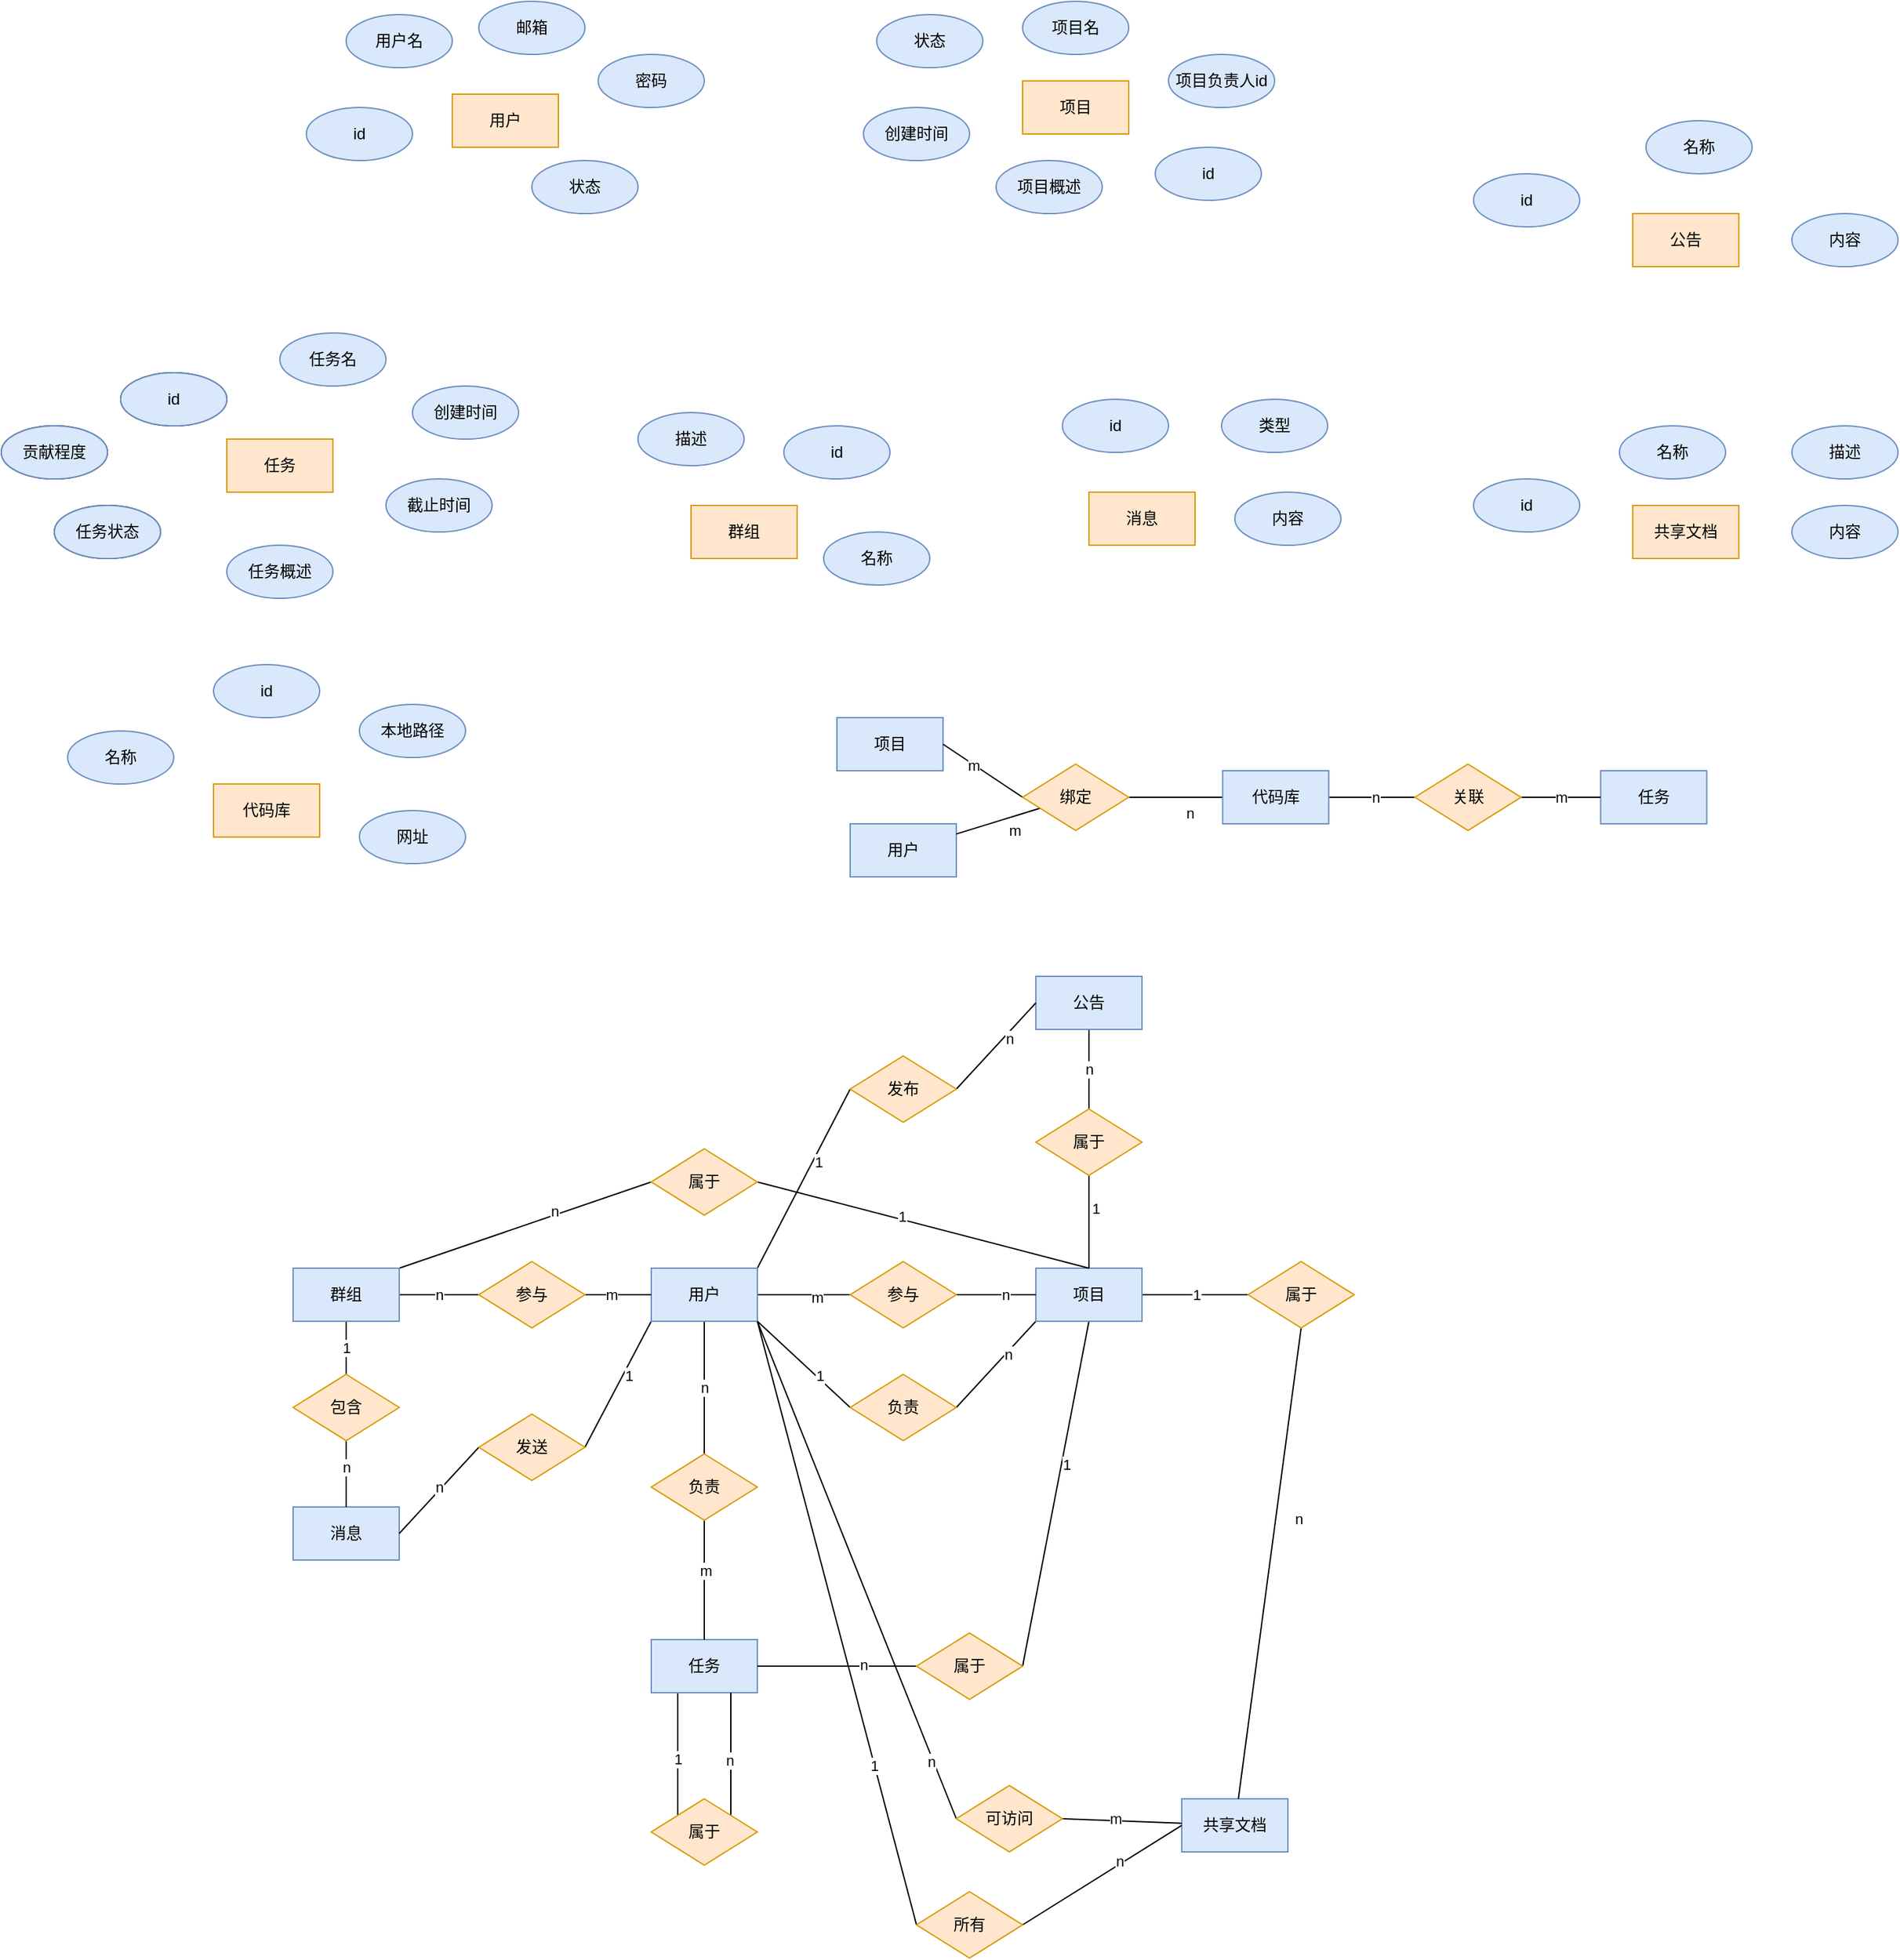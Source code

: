 <mxfile version="16.5.1" type="device"><diagram id="b5aULFl7XDfSZ54ujmKs" name="第 1 页"><mxGraphModel dx="2171" dy="1281" grid="1" gridSize="10" guides="1" tooltips="1" connect="1" arrows="1" fold="1" page="1" pageScale="1" pageWidth="1600" pageHeight="900" math="0" shadow="0"><root><mxCell id="0"/><mxCell id="1" parent="0"/><mxCell id="etl8QXk73Q5qE9c6qoon-1" value="用户" style="rounded=0;whiteSpace=wrap;html=1;" parent="1" vertex="1"><mxGeometry x="440" y="120" width="80" height="40" as="geometry"/></mxCell><mxCell id="etl8QXk73Q5qE9c6qoon-2" value="用户名" style="ellipse;whiteSpace=wrap;html=1;fillColor=#dae8fc;strokeColor=#6c8ebf;" parent="1" vertex="1"><mxGeometry x="360" y="60" width="80" height="40" as="geometry"/></mxCell><mxCell id="etl8QXk73Q5qE9c6qoon-3" value="邮箱" style="ellipse;whiteSpace=wrap;html=1;fillColor=#dae8fc;strokeColor=#6c8ebf;" parent="1" vertex="1"><mxGeometry x="460" y="50" width="80" height="40" as="geometry"/></mxCell><mxCell id="etl8QXk73Q5qE9c6qoon-4" value="密码" style="ellipse;whiteSpace=wrap;html=1;fillColor=#dae8fc;strokeColor=#6c8ebf;" parent="1" vertex="1"><mxGeometry x="550" y="90" width="80" height="40" as="geometry"/></mxCell><mxCell id="etl8QXk73Q5qE9c6qoon-5" value="项目" style="rounded=0;whiteSpace=wrap;html=1;fillColor=#ffe6cc;strokeColor=#d79b00;" parent="1" vertex="1"><mxGeometry x="870" y="110" width="80" height="40" as="geometry"/></mxCell><mxCell id="etl8QXk73Q5qE9c6qoon-6" value="项目名" style="ellipse;whiteSpace=wrap;html=1;fillColor=#dae8fc;strokeColor=#6c8ebf;" parent="1" vertex="1"><mxGeometry x="870" y="50" width="80" height="40" as="geometry"/></mxCell><mxCell id="etl8QXk73Q5qE9c6qoon-8" value="项目概述" style="ellipse;whiteSpace=wrap;html=1;fillColor=#dae8fc;strokeColor=#6c8ebf;" parent="1" vertex="1"><mxGeometry x="850" y="170" width="80" height="40" as="geometry"/></mxCell><mxCell id="etl8QXk73Q5qE9c6qoon-9" value="项目负责人id" style="ellipse;whiteSpace=wrap;html=1;fillColor=#dae8fc;strokeColor=#6c8ebf;" parent="1" vertex="1"><mxGeometry x="980" y="90" width="80" height="40" as="geometry"/></mxCell><mxCell id="etl8QXk73Q5qE9c6qoon-10" value="状态" style="ellipse;whiteSpace=wrap;html=1;fillColor=#dae8fc;strokeColor=#6c8ebf;" parent="1" vertex="1"><mxGeometry x="760" y="60" width="80" height="40" as="geometry"/></mxCell><mxCell id="etl8QXk73Q5qE9c6qoon-11" value="创建时间" style="ellipse;whiteSpace=wrap;html=1;fillColor=#dae8fc;strokeColor=#6c8ebf;" parent="1" vertex="1"><mxGeometry x="750" y="130" width="80" height="40" as="geometry"/></mxCell><mxCell id="etl8QXk73Q5qE9c6qoon-13" value="任务" style="rounded=0;whiteSpace=wrap;html=1;" parent="1" vertex="1"><mxGeometry x="270" y="380" width="80" height="40" as="geometry"/></mxCell><mxCell id="etl8QXk73Q5qE9c6qoon-15" value="任务名" style="ellipse;whiteSpace=wrap;html=1;fillColor=#dae8fc;strokeColor=#6c8ebf;" parent="1" vertex="1"><mxGeometry x="310" y="300" width="80" height="40" as="geometry"/></mxCell><mxCell id="etl8QXk73Q5qE9c6qoon-16" value="创建时间" style="ellipse;whiteSpace=wrap;html=1;fillColor=#dae8fc;strokeColor=#6c8ebf;" parent="1" vertex="1"><mxGeometry x="410" y="340" width="80" height="40" as="geometry"/></mxCell><mxCell id="etl8QXk73Q5qE9c6qoon-17" value="截止时间" style="ellipse;whiteSpace=wrap;html=1;fillColor=#dae8fc;strokeColor=#6c8ebf;" parent="1" vertex="1"><mxGeometry x="390" y="410" width="80" height="40" as="geometry"/></mxCell><mxCell id="etl8QXk73Q5qE9c6qoon-18" value="贡献程度" style="ellipse;whiteSpace=wrap;html=1;" parent="1" vertex="1"><mxGeometry x="100" y="370" width="80" height="40" as="geometry"/></mxCell><mxCell id="etl8QXk73Q5qE9c6qoon-19" value="任务状态" style="ellipse;whiteSpace=wrap;html=1;" parent="1" vertex="1"><mxGeometry x="140" y="430" width="80" height="40" as="geometry"/></mxCell><mxCell id="etl8QXk73Q5qE9c6qoon-20" value="任务概述" style="ellipse;whiteSpace=wrap;html=1;fillColor=#dae8fc;strokeColor=#6c8ebf;" parent="1" vertex="1"><mxGeometry x="270" y="460" width="80" height="40" as="geometry"/></mxCell><mxCell id="etl8QXk73Q5qE9c6qoon-21" value="id" style="ellipse;whiteSpace=wrap;html=1;fillColor=#dae8fc;strokeColor=#6c8ebf;" parent="1" vertex="1"><mxGeometry x="330" y="130" width="80" height="40" as="geometry"/></mxCell><mxCell id="etl8QXk73Q5qE9c6qoon-22" value="id" style="ellipse;whiteSpace=wrap;html=1;fillColor=#dae8fc;strokeColor=#6c8ebf;" parent="1" vertex="1"><mxGeometry x="970" y="160" width="80" height="40" as="geometry"/></mxCell><mxCell id="etl8QXk73Q5qE9c6qoon-23" value="id" style="ellipse;whiteSpace=wrap;html=1;" parent="1" vertex="1"><mxGeometry x="190" y="330" width="80" height="40" as="geometry"/></mxCell><mxCell id="etl8QXk73Q5qE9c6qoon-24" value="群组" style="rounded=0;whiteSpace=wrap;html=1;fillColor=#ffe6cc;strokeColor=#d79b00;" parent="1" vertex="1"><mxGeometry x="620" y="430" width="80" height="40" as="geometry"/></mxCell><mxCell id="etl8QXk73Q5qE9c6qoon-25" value="id" style="ellipse;whiteSpace=wrap;html=1;fillColor=#dae8fc;strokeColor=#6c8ebf;" parent="1" vertex="1"><mxGeometry x="690" y="370" width="80" height="40" as="geometry"/></mxCell><mxCell id="etl8QXk73Q5qE9c6qoon-26" value="名称" style="ellipse;whiteSpace=wrap;html=1;fillColor=#dae8fc;strokeColor=#6c8ebf;" parent="1" vertex="1"><mxGeometry x="720" y="450" width="80" height="40" as="geometry"/></mxCell><mxCell id="etl8QXk73Q5qE9c6qoon-27" value="描述" style="ellipse;whiteSpace=wrap;html=1;fillColor=#dae8fc;strokeColor=#6c8ebf;" parent="1" vertex="1"><mxGeometry x="580" y="360" width="80" height="40" as="geometry"/></mxCell><mxCell id="etl8QXk73Q5qE9c6qoon-28" value="消息" style="rounded=0;whiteSpace=wrap;html=1;fillColor=#ffe6cc;strokeColor=#d79b00;" parent="1" vertex="1"><mxGeometry x="920" y="420" width="80" height="40" as="geometry"/></mxCell><mxCell id="etl8QXk73Q5qE9c6qoon-29" value="id" style="ellipse;whiteSpace=wrap;html=1;fillColor=#dae8fc;strokeColor=#6c8ebf;" parent="1" vertex="1"><mxGeometry x="900" y="350" width="80" height="40" as="geometry"/></mxCell><mxCell id="etl8QXk73Q5qE9c6qoon-30" value="类型" style="ellipse;whiteSpace=wrap;html=1;fillColor=#dae8fc;strokeColor=#6c8ebf;" parent="1" vertex="1"><mxGeometry x="1020" y="350" width="80" height="40" as="geometry"/></mxCell><mxCell id="etl8QXk73Q5qE9c6qoon-31" value="内容" style="ellipse;whiteSpace=wrap;html=1;fillColor=#dae8fc;strokeColor=#6c8ebf;" parent="1" vertex="1"><mxGeometry x="1030" y="420" width="80" height="40" as="geometry"/></mxCell><mxCell id="etl8QXk73Q5qE9c6qoon-38" style="edgeStyle=orthogonalEdgeStyle;rounded=0;orthogonalLoop=1;jettySize=auto;html=1;endArrow=none;endFill=0;" parent="1" source="etl8QXk73Q5qE9c6qoon-33" target="etl8QXk73Q5qE9c6qoon-36" edge="1"><mxGeometry relative="1" as="geometry"/></mxCell><mxCell id="etl8QXk73Q5qE9c6qoon-63" value="m" style="edgeLabel;html=1;align=center;verticalAlign=middle;resizable=0;points=[];" parent="etl8QXk73Q5qE9c6qoon-38" vertex="1" connectable="0"><mxGeometry x="0.285" y="-2" relative="1" as="geometry"><mxPoint as="offset"/></mxGeometry></mxCell><mxCell id="etl8QXk73Q5qE9c6qoon-49" style="edgeStyle=none;rounded=0;orthogonalLoop=1;jettySize=auto;html=1;exitX=0.5;exitY=1;exitDx=0;exitDy=0;endArrow=none;endFill=0;" parent="1" source="etl8QXk73Q5qE9c6qoon-33" target="etl8QXk73Q5qE9c6qoon-48" edge="1"><mxGeometry relative="1" as="geometry"/></mxCell><mxCell id="etl8QXk73Q5qE9c6qoon-58" value="n" style="edgeLabel;html=1;align=center;verticalAlign=middle;resizable=0;points=[];" parent="etl8QXk73Q5qE9c6qoon-49" vertex="1" connectable="0"><mxGeometry x="-0.58" y="-2" relative="1" as="geometry"><mxPoint x="2" y="29" as="offset"/></mxGeometry></mxCell><mxCell id="etl8QXk73Q5qE9c6qoon-92" style="edgeStyle=none;rounded=0;orthogonalLoop=1;jettySize=auto;html=1;exitX=0;exitY=1;exitDx=0;exitDy=0;endArrow=none;endFill=0;entryX=1;entryY=0.5;entryDx=0;entryDy=0;" parent="1" source="etl8QXk73Q5qE9c6qoon-33" target="etl8QXk73Q5qE9c6qoon-93" edge="1"><mxGeometry relative="1" as="geometry"><mxPoint x="510" y="1105" as="targetPoint"/></mxGeometry></mxCell><mxCell id="etl8QXk73Q5qE9c6qoon-95" value="1" style="edgeLabel;html=1;align=center;verticalAlign=middle;resizable=0;points=[];" parent="etl8QXk73Q5qE9c6qoon-92" vertex="1" connectable="0"><mxGeometry x="-0.16" y="3" relative="1" as="geometry"><mxPoint x="1" as="offset"/></mxGeometry></mxCell><mxCell id="etl8QXk73Q5qE9c6qoon-116" style="edgeStyle=none;rounded=0;orthogonalLoop=1;jettySize=auto;html=1;exitX=1;exitY=1;exitDx=0;exitDy=0;endArrow=none;endFill=0;entryX=0;entryY=0.5;entryDx=0;entryDy=0;" parent="1" source="etl8QXk73Q5qE9c6qoon-33" target="etl8QXk73Q5qE9c6qoon-115" edge="1"><mxGeometry relative="1" as="geometry"><mxPoint x="940" y="1245" as="targetPoint"/></mxGeometry></mxCell><mxCell id="etl8QXk73Q5qE9c6qoon-118" value="1" style="edgeLabel;html=1;align=center;verticalAlign=middle;resizable=0;points=[];" parent="etl8QXk73Q5qE9c6qoon-116" vertex="1" connectable="0"><mxGeometry x="0.47" relative="1" as="geometry"><mxPoint as="offset"/></mxGeometry></mxCell><mxCell id="etl8QXk73Q5qE9c6qoon-121" style="edgeStyle=none;rounded=0;orthogonalLoop=1;jettySize=auto;html=1;exitX=1;exitY=1;exitDx=0;exitDy=0;entryX=0;entryY=0.5;entryDx=0;entryDy=0;endArrow=none;endFill=0;" parent="1" source="etl8QXk73Q5qE9c6qoon-33" target="etl8QXk73Q5qE9c6qoon-120" edge="1"><mxGeometry relative="1" as="geometry"/></mxCell><mxCell id="etl8QXk73Q5qE9c6qoon-123" value="n" style="edgeLabel;html=1;align=center;verticalAlign=middle;resizable=0;points=[];" parent="etl8QXk73Q5qE9c6qoon-121" vertex="1" connectable="0"><mxGeometry x="0.774" y="2" relative="1" as="geometry"><mxPoint x="-4" as="offset"/></mxGeometry></mxCell><mxCell id="GqUGpHLG9iBK76tC9EyA-19" style="edgeStyle=none;rounded=0;orthogonalLoop=1;jettySize=auto;html=1;exitX=1;exitY=0;exitDx=0;exitDy=0;entryX=0;entryY=0.5;entryDx=0;entryDy=0;endArrow=none;endFill=0;" parent="1" source="etl8QXk73Q5qE9c6qoon-33" target="GqUGpHLG9iBK76tC9EyA-18" edge="1"><mxGeometry relative="1" as="geometry"/></mxCell><mxCell id="GqUGpHLG9iBK76tC9EyA-23" value="1" style="edgeLabel;html=1;align=center;verticalAlign=middle;resizable=0;points=[];" parent="GqUGpHLG9iBK76tC9EyA-19" vertex="1" connectable="0"><mxGeometry x="0.217" y="-4" relative="1" as="geometry"><mxPoint as="offset"/></mxGeometry></mxCell><mxCell id="etl8QXk73Q5qE9c6qoon-33" value="用户" style="rounded=0;whiteSpace=wrap;html=1;fillColor=#dae8fc;strokeColor=#6c8ebf;" parent="1" vertex="1"><mxGeometry x="590" y="1005" width="80" height="40" as="geometry"/></mxCell><mxCell id="etl8QXk73Q5qE9c6qoon-43" style="rounded=0;orthogonalLoop=1;jettySize=auto;html=1;exitX=0;exitY=1;exitDx=0;exitDy=0;entryX=1;entryY=0.5;entryDx=0;entryDy=0;endArrow=none;endFill=0;" parent="1" source="etl8QXk73Q5qE9c6qoon-35" target="etl8QXk73Q5qE9c6qoon-42" edge="1"><mxGeometry relative="1" as="geometry"/></mxCell><mxCell id="etl8QXk73Q5qE9c6qoon-66" value="n" style="edgeLabel;html=1;align=center;verticalAlign=middle;resizable=0;points=[];" parent="etl8QXk73Q5qE9c6qoon-43" vertex="1" connectable="0"><mxGeometry x="-0.252" y="1" relative="1" as="geometry"><mxPoint as="offset"/></mxGeometry></mxCell><mxCell id="etl8QXk73Q5qE9c6qoon-69" style="edgeStyle=none;rounded=0;orthogonalLoop=1;jettySize=auto;html=1;exitX=0.5;exitY=1;exitDx=0;exitDy=0;entryX=1;entryY=0.5;entryDx=0;entryDy=0;endArrow=none;endFill=0;" parent="1" source="etl8QXk73Q5qE9c6qoon-35" target="etl8QXk73Q5qE9c6qoon-67" edge="1"><mxGeometry relative="1" as="geometry"/></mxCell><mxCell id="etl8QXk73Q5qE9c6qoon-74" value="1" style="edgeLabel;html=1;align=center;verticalAlign=middle;resizable=0;points=[];" parent="etl8QXk73Q5qE9c6qoon-69" vertex="1" connectable="0"><mxGeometry x="-0.178" y="3" relative="1" as="geometry"><mxPoint as="offset"/></mxGeometry></mxCell><mxCell id="etl8QXk73Q5qE9c6qoon-109" style="edgeStyle=none;rounded=0;orthogonalLoop=1;jettySize=auto;html=1;entryX=0;entryY=0.5;entryDx=0;entryDy=0;endArrow=none;endFill=0;" parent="1" source="etl8QXk73Q5qE9c6qoon-35" target="etl8QXk73Q5qE9c6qoon-108" edge="1"><mxGeometry relative="1" as="geometry"/></mxCell><mxCell id="etl8QXk73Q5qE9c6qoon-114" value="1" style="edgeLabel;html=1;align=center;verticalAlign=middle;resizable=0;points=[];" parent="etl8QXk73Q5qE9c6qoon-109" vertex="1" connectable="0"><mxGeometry x="0.433" relative="1" as="geometry"><mxPoint x="-17" as="offset"/></mxGeometry></mxCell><mxCell id="etl8QXk73Q5qE9c6qoon-35" value="项目" style="rounded=0;whiteSpace=wrap;html=1;fillColor=#dae8fc;strokeColor=#6c8ebf;" parent="1" vertex="1"><mxGeometry x="880" y="1005" width="80" height="40" as="geometry"/></mxCell><mxCell id="etl8QXk73Q5qE9c6qoon-39" style="edgeStyle=orthogonalEdgeStyle;rounded=0;orthogonalLoop=1;jettySize=auto;html=1;entryX=0;entryY=0.5;entryDx=0;entryDy=0;endArrow=none;endFill=0;" parent="1" source="etl8QXk73Q5qE9c6qoon-36" target="etl8QXk73Q5qE9c6qoon-35" edge="1"><mxGeometry relative="1" as="geometry"/></mxCell><mxCell id="etl8QXk73Q5qE9c6qoon-64" value="n" style="edgeLabel;html=1;align=center;verticalAlign=middle;resizable=0;points=[];" parent="etl8QXk73Q5qE9c6qoon-39" vertex="1" connectable="0"><mxGeometry x="0.211" relative="1" as="geometry"><mxPoint as="offset"/></mxGeometry></mxCell><mxCell id="etl8QXk73Q5qE9c6qoon-36" value="参与" style="rhombus;whiteSpace=wrap;html=1;fillColor=#ffe6cc;strokeColor=#d79b00;" parent="1" vertex="1"><mxGeometry x="740" y="1000" width="80" height="50" as="geometry"/></mxCell><mxCell id="etl8QXk73Q5qE9c6qoon-44" style="edgeStyle=none;rounded=0;orthogonalLoop=1;jettySize=auto;html=1;exitX=0;exitY=0.5;exitDx=0;exitDy=0;entryX=1;entryY=1;entryDx=0;entryDy=0;endArrow=none;endFill=0;" parent="1" source="etl8QXk73Q5qE9c6qoon-42" target="etl8QXk73Q5qE9c6qoon-33" edge="1"><mxGeometry relative="1" as="geometry"/></mxCell><mxCell id="etl8QXk73Q5qE9c6qoon-65" value="1" style="edgeLabel;html=1;align=center;verticalAlign=middle;resizable=0;points=[];" parent="etl8QXk73Q5qE9c6qoon-44" vertex="1" connectable="0"><mxGeometry x="-0.315" y="-1" relative="1" as="geometry"><mxPoint y="-1" as="offset"/></mxGeometry></mxCell><mxCell id="etl8QXk73Q5qE9c6qoon-42" value="负责" style="rhombus;whiteSpace=wrap;html=1;fillColor=#ffe6cc;strokeColor=#d79b00;" parent="1" vertex="1"><mxGeometry x="740" y="1085" width="80" height="50" as="geometry"/></mxCell><mxCell id="etl8QXk73Q5qE9c6qoon-54" style="edgeStyle=none;rounded=0;orthogonalLoop=1;jettySize=auto;html=1;exitX=0.25;exitY=1;exitDx=0;exitDy=0;entryX=0;entryY=0;entryDx=0;entryDy=0;endArrow=none;endFill=0;" parent="1" source="etl8QXk73Q5qE9c6qoon-47" target="etl8QXk73Q5qE9c6qoon-53" edge="1"><mxGeometry relative="1" as="geometry"/></mxCell><mxCell id="etl8QXk73Q5qE9c6qoon-60" value="1" style="edgeLabel;html=1;align=center;verticalAlign=middle;resizable=0;points=[];" parent="etl8QXk73Q5qE9c6qoon-54" vertex="1" connectable="0"><mxGeometry x="-0.442" relative="1" as="geometry"><mxPoint y="24" as="offset"/></mxGeometry></mxCell><mxCell id="etl8QXk73Q5qE9c6qoon-47" value="任务" style="rounded=0;whiteSpace=wrap;html=1;fillColor=#dae8fc;strokeColor=#6c8ebf;" parent="1" vertex="1"><mxGeometry x="590" y="1285" width="80" height="40" as="geometry"/></mxCell><mxCell id="etl8QXk73Q5qE9c6qoon-50" style="edgeStyle=none;rounded=0;orthogonalLoop=1;jettySize=auto;html=1;exitX=0.5;exitY=1;exitDx=0;exitDy=0;entryX=0.5;entryY=0;entryDx=0;entryDy=0;endArrow=none;endFill=0;" parent="1" source="etl8QXk73Q5qE9c6qoon-48" target="etl8QXk73Q5qE9c6qoon-47" edge="1"><mxGeometry relative="1" as="geometry"/></mxCell><mxCell id="etl8QXk73Q5qE9c6qoon-59" value="m" style="edgeLabel;html=1;align=center;verticalAlign=middle;resizable=0;points=[];" parent="etl8QXk73Q5qE9c6qoon-50" vertex="1" connectable="0"><mxGeometry x="-0.158" y="1" relative="1" as="geometry"><mxPoint as="offset"/></mxGeometry></mxCell><mxCell id="etl8QXk73Q5qE9c6qoon-48" value="负责" style="rhombus;whiteSpace=wrap;html=1;fillColor=#ffe6cc;strokeColor=#d79b00;" parent="1" vertex="1"><mxGeometry x="590" y="1145" width="80" height="50" as="geometry"/></mxCell><mxCell id="etl8QXk73Q5qE9c6qoon-55" style="edgeStyle=none;rounded=0;orthogonalLoop=1;jettySize=auto;html=1;exitX=1;exitY=0;exitDx=0;exitDy=0;entryX=0.75;entryY=1;entryDx=0;entryDy=0;endArrow=none;endFill=0;" parent="1" source="etl8QXk73Q5qE9c6qoon-53" target="etl8QXk73Q5qE9c6qoon-47" edge="1"><mxGeometry relative="1" as="geometry"><Array as="points"><mxPoint x="650" y="1375"/></Array></mxGeometry></mxCell><mxCell id="etl8QXk73Q5qE9c6qoon-61" value="n" style="edgeLabel;html=1;align=center;verticalAlign=middle;resizable=0;points=[];" parent="etl8QXk73Q5qE9c6qoon-55" vertex="1" connectable="0"><mxGeometry x="0.144" y="1" relative="1" as="geometry"><mxPoint y="11" as="offset"/></mxGeometry></mxCell><mxCell id="etl8QXk73Q5qE9c6qoon-53" value="属于" style="rhombus;whiteSpace=wrap;html=1;fillColor=#ffe6cc;strokeColor=#d79b00;" parent="1" vertex="1"><mxGeometry x="590" y="1405" width="80" height="50" as="geometry"/></mxCell><mxCell id="etl8QXk73Q5qE9c6qoon-70" style="edgeStyle=none;rounded=0;orthogonalLoop=1;jettySize=auto;html=1;exitX=0;exitY=0.5;exitDx=0;exitDy=0;entryX=1;entryY=0.5;entryDx=0;entryDy=0;endArrow=none;endFill=0;" parent="1" source="etl8QXk73Q5qE9c6qoon-67" target="etl8QXk73Q5qE9c6qoon-47" edge="1"><mxGeometry relative="1" as="geometry"/></mxCell><mxCell id="etl8QXk73Q5qE9c6qoon-73" value="n" style="edgeLabel;html=1;align=center;verticalAlign=middle;resizable=0;points=[];" parent="etl8QXk73Q5qE9c6qoon-70" vertex="1" connectable="0"><mxGeometry x="-0.333" y="-1" relative="1" as="geometry"><mxPoint as="offset"/></mxGeometry></mxCell><mxCell id="etl8QXk73Q5qE9c6qoon-67" value="属于" style="rhombus;whiteSpace=wrap;html=1;fillColor=#ffe6cc;strokeColor=#d79b00;" parent="1" vertex="1"><mxGeometry x="790" y="1280" width="80" height="50" as="geometry"/></mxCell><mxCell id="etl8QXk73Q5qE9c6qoon-83" style="edgeStyle=none;rounded=0;orthogonalLoop=1;jettySize=auto;html=1;entryX=0;entryY=0.5;entryDx=0;entryDy=0;endArrow=none;endFill=0;" parent="1" source="etl8QXk73Q5qE9c6qoon-75" target="etl8QXk73Q5qE9c6qoon-81" edge="1"><mxGeometry relative="1" as="geometry"/></mxCell><mxCell id="etl8QXk73Q5qE9c6qoon-86" value="n" style="edgeLabel;html=1;align=center;verticalAlign=middle;resizable=0;points=[];" parent="etl8QXk73Q5qE9c6qoon-83" vertex="1" connectable="0"><mxGeometry x="0.295" relative="1" as="geometry"><mxPoint x="-9" as="offset"/></mxGeometry></mxCell><mxCell id="etl8QXk73Q5qE9c6qoon-90" style="edgeStyle=none;rounded=0;orthogonalLoop=1;jettySize=auto;html=1;exitX=0.5;exitY=1;exitDx=0;exitDy=0;endArrow=none;endFill=0;" parent="1" source="etl8QXk73Q5qE9c6qoon-75" target="etl8QXk73Q5qE9c6qoon-89" edge="1"><mxGeometry relative="1" as="geometry"/></mxCell><mxCell id="etl8QXk73Q5qE9c6qoon-98" value="1" style="edgeLabel;html=1;align=center;verticalAlign=middle;resizable=0;points=[];" parent="etl8QXk73Q5qE9c6qoon-90" vertex="1" connectable="0"><mxGeometry x="-0.463" y="-1" relative="1" as="geometry"><mxPoint x="1" y="9" as="offset"/></mxGeometry></mxCell><mxCell id="etl8QXk73Q5qE9c6qoon-101" style="edgeStyle=none;rounded=0;orthogonalLoop=1;jettySize=auto;html=1;exitX=1;exitY=0;exitDx=0;exitDy=0;entryX=0;entryY=0.5;entryDx=0;entryDy=0;endArrow=none;endFill=0;" parent="1" source="etl8QXk73Q5qE9c6qoon-75" target="etl8QXk73Q5qE9c6qoon-100" edge="1"><mxGeometry relative="1" as="geometry"/></mxCell><mxCell id="etl8QXk73Q5qE9c6qoon-105" value="n" style="edgeLabel;html=1;align=center;verticalAlign=middle;resizable=0;points=[];" parent="etl8QXk73Q5qE9c6qoon-101" vertex="1" connectable="0"><mxGeometry x="0.238" y="3" relative="1" as="geometry"><mxPoint as="offset"/></mxGeometry></mxCell><mxCell id="etl8QXk73Q5qE9c6qoon-75" value="群组" style="rounded=0;whiteSpace=wrap;html=1;fillColor=#dae8fc;strokeColor=#6c8ebf;" parent="1" vertex="1"><mxGeometry x="320" y="1005" width="80" height="40" as="geometry"/></mxCell><mxCell id="etl8QXk73Q5qE9c6qoon-76" value="共享文档" style="rounded=0;whiteSpace=wrap;html=1;fillColor=#ffe6cc;strokeColor=#d79b00;" parent="1" vertex="1"><mxGeometry x="1330" y="430" width="80" height="40" as="geometry"/></mxCell><mxCell id="etl8QXk73Q5qE9c6qoon-77" value="id" style="ellipse;whiteSpace=wrap;html=1;fillColor=#dae8fc;strokeColor=#6c8ebf;" parent="1" vertex="1"><mxGeometry x="1210" y="410" width="80" height="40" as="geometry"/></mxCell><mxCell id="etl8QXk73Q5qE9c6qoon-78" value="名称" style="ellipse;whiteSpace=wrap;html=1;fillColor=#dae8fc;strokeColor=#6c8ebf;" parent="1" vertex="1"><mxGeometry x="1320" y="370" width="80" height="40" as="geometry"/></mxCell><mxCell id="etl8QXk73Q5qE9c6qoon-79" value="描述" style="ellipse;whiteSpace=wrap;html=1;fillColor=#dae8fc;strokeColor=#6c8ebf;" parent="1" vertex="1"><mxGeometry x="1450" y="370" width="80" height="40" as="geometry"/></mxCell><mxCell id="etl8QXk73Q5qE9c6qoon-80" value="内容" style="ellipse;whiteSpace=wrap;html=1;fillColor=#dae8fc;strokeColor=#6c8ebf;" parent="1" vertex="1"><mxGeometry x="1450" y="430" width="80" height="40" as="geometry"/></mxCell><mxCell id="etl8QXk73Q5qE9c6qoon-84" style="edgeStyle=none;rounded=0;orthogonalLoop=1;jettySize=auto;html=1;endArrow=none;endFill=0;" parent="1" source="etl8QXk73Q5qE9c6qoon-81" target="etl8QXk73Q5qE9c6qoon-33" edge="1"><mxGeometry relative="1" as="geometry"/></mxCell><mxCell id="etl8QXk73Q5qE9c6qoon-87" value="m" style="edgeLabel;html=1;align=center;verticalAlign=middle;resizable=0;points=[];" parent="etl8QXk73Q5qE9c6qoon-84" vertex="1" connectable="0"><mxGeometry x="0.345" y="1" relative="1" as="geometry"><mxPoint x="-14" y="1" as="offset"/></mxGeometry></mxCell><mxCell id="etl8QXk73Q5qE9c6qoon-81" value="参与" style="rhombus;whiteSpace=wrap;html=1;fillColor=#ffe6cc;strokeColor=#d79b00;" parent="1" vertex="1"><mxGeometry x="460" y="1000" width="80" height="50" as="geometry"/></mxCell><mxCell id="etl8QXk73Q5qE9c6qoon-88" value="消息" style="rounded=0;whiteSpace=wrap;html=1;fillColor=#dae8fc;strokeColor=#6c8ebf;" parent="1" vertex="1"><mxGeometry x="320" y="1185" width="80" height="40" as="geometry"/></mxCell><mxCell id="etl8QXk73Q5qE9c6qoon-91" style="edgeStyle=none;rounded=0;orthogonalLoop=1;jettySize=auto;html=1;exitX=0.5;exitY=1;exitDx=0;exitDy=0;endArrow=none;endFill=0;" parent="1" source="etl8QXk73Q5qE9c6qoon-89" target="etl8QXk73Q5qE9c6qoon-88" edge="1"><mxGeometry relative="1" as="geometry"/></mxCell><mxCell id="etl8QXk73Q5qE9c6qoon-99" value="n" style="edgeLabel;html=1;align=center;verticalAlign=middle;resizable=0;points=[];" parent="etl8QXk73Q5qE9c6qoon-91" vertex="1" connectable="0"><mxGeometry x="-0.478" y="-3" relative="1" as="geometry"><mxPoint x="3" y="7" as="offset"/></mxGeometry></mxCell><mxCell id="etl8QXk73Q5qE9c6qoon-89" value="包含" style="rhombus;whiteSpace=wrap;html=1;fillColor=#ffe6cc;strokeColor=#d79b00;" parent="1" vertex="1"><mxGeometry x="320" y="1085" width="80" height="50" as="geometry"/></mxCell><mxCell id="etl8QXk73Q5qE9c6qoon-94" style="edgeStyle=none;rounded=0;orthogonalLoop=1;jettySize=auto;html=1;exitX=0;exitY=0.5;exitDx=0;exitDy=0;entryX=1;entryY=0.5;entryDx=0;entryDy=0;endArrow=none;endFill=0;" parent="1" source="etl8QXk73Q5qE9c6qoon-93" target="etl8QXk73Q5qE9c6qoon-88" edge="1"><mxGeometry relative="1" as="geometry"/></mxCell><mxCell id="etl8QXk73Q5qE9c6qoon-97" value="n" style="edgeLabel;html=1;align=center;verticalAlign=middle;resizable=0;points=[];" parent="etl8QXk73Q5qE9c6qoon-94" vertex="1" connectable="0"><mxGeometry x="-0.326" relative="1" as="geometry"><mxPoint x="-10" y="8" as="offset"/></mxGeometry></mxCell><mxCell id="etl8QXk73Q5qE9c6qoon-93" value="发送" style="rhombus;whiteSpace=wrap;html=1;fillColor=#ffe6cc;strokeColor=#d79b00;" parent="1" vertex="1"><mxGeometry x="460" y="1115" width="80" height="50" as="geometry"/></mxCell><mxCell id="etl8QXk73Q5qE9c6qoon-102" style="edgeStyle=none;rounded=0;orthogonalLoop=1;jettySize=auto;html=1;exitX=1;exitY=0.5;exitDx=0;exitDy=0;entryX=0.5;entryY=0;entryDx=0;entryDy=0;endArrow=none;endFill=0;" parent="1" source="etl8QXk73Q5qE9c6qoon-100" target="etl8QXk73Q5qE9c6qoon-35" edge="1"><mxGeometry relative="1" as="geometry"/></mxCell><mxCell id="etl8QXk73Q5qE9c6qoon-106" value="1" style="edgeLabel;html=1;align=center;verticalAlign=middle;resizable=0;points=[];" parent="etl8QXk73Q5qE9c6qoon-102" vertex="1" connectable="0"><mxGeometry x="-0.133" y="3" relative="1" as="geometry"><mxPoint as="offset"/></mxGeometry></mxCell><mxCell id="etl8QXk73Q5qE9c6qoon-100" value="属于" style="rhombus;whiteSpace=wrap;html=1;fillColor=#ffe6cc;strokeColor=#d79b00;" parent="1" vertex="1"><mxGeometry x="590" y="915" width="80" height="50" as="geometry"/></mxCell><mxCell id="etl8QXk73Q5qE9c6qoon-107" value="共享文档" style="rounded=0;whiteSpace=wrap;html=1;fillColor=#dae8fc;strokeColor=#6c8ebf;" parent="1" vertex="1"><mxGeometry x="990" y="1405" width="80" height="40" as="geometry"/></mxCell><mxCell id="etl8QXk73Q5qE9c6qoon-110" style="edgeStyle=none;rounded=0;orthogonalLoop=1;jettySize=auto;html=1;exitX=0.5;exitY=1;exitDx=0;exitDy=0;endArrow=none;endFill=0;" parent="1" source="etl8QXk73Q5qE9c6qoon-108" target="etl8QXk73Q5qE9c6qoon-107" edge="1"><mxGeometry relative="1" as="geometry"/></mxCell><mxCell id="etl8QXk73Q5qE9c6qoon-112" value="n" style="edgeLabel;html=1;align=center;verticalAlign=middle;resizable=0;points=[];" parent="etl8QXk73Q5qE9c6qoon-110" vertex="1" connectable="0"><mxGeometry x="-0.31" y="-3" relative="1" as="geometry"><mxPoint x="17" y="22" as="offset"/></mxGeometry></mxCell><mxCell id="etl8QXk73Q5qE9c6qoon-108" value="属于" style="rhombus;whiteSpace=wrap;html=1;fillColor=#ffe6cc;strokeColor=#d79b00;" parent="1" vertex="1"><mxGeometry x="1040" y="1000" width="80" height="50" as="geometry"/></mxCell><mxCell id="etl8QXk73Q5qE9c6qoon-117" style="edgeStyle=none;rounded=0;orthogonalLoop=1;jettySize=auto;html=1;exitX=1;exitY=0.5;exitDx=0;exitDy=0;entryX=0;entryY=0.5;entryDx=0;entryDy=0;endArrow=none;endFill=0;" parent="1" source="etl8QXk73Q5qE9c6qoon-115" target="etl8QXk73Q5qE9c6qoon-107" edge="1"><mxGeometry relative="1" as="geometry"/></mxCell><mxCell id="etl8QXk73Q5qE9c6qoon-119" value="n" style="edgeLabel;html=1;align=center;verticalAlign=middle;resizable=0;points=[];" parent="etl8QXk73Q5qE9c6qoon-117" vertex="1" connectable="0"><mxGeometry x="0.227" y="2" relative="1" as="geometry"><mxPoint as="offset"/></mxGeometry></mxCell><mxCell id="etl8QXk73Q5qE9c6qoon-115" value="所有" style="rhombus;whiteSpace=wrap;html=1;fillColor=#ffe6cc;strokeColor=#d79b00;" parent="1" vertex="1"><mxGeometry x="790" y="1475" width="80" height="50" as="geometry"/></mxCell><mxCell id="etl8QXk73Q5qE9c6qoon-122" style="edgeStyle=none;rounded=0;orthogonalLoop=1;jettySize=auto;html=1;exitX=1;exitY=0.5;exitDx=0;exitDy=0;endArrow=none;endFill=0;" parent="1" source="etl8QXk73Q5qE9c6qoon-120" target="etl8QXk73Q5qE9c6qoon-107" edge="1"><mxGeometry relative="1" as="geometry"/></mxCell><mxCell id="etl8QXk73Q5qE9c6qoon-126" value="m" style="edgeLabel;html=1;align=center;verticalAlign=middle;resizable=0;points=[];" parent="etl8QXk73Q5qE9c6qoon-122" vertex="1" connectable="0"><mxGeometry x="0.209" y="2" relative="1" as="geometry"><mxPoint x="-15" as="offset"/></mxGeometry></mxCell><mxCell id="etl8QXk73Q5qE9c6qoon-120" value="可访问" style="rhombus;whiteSpace=wrap;html=1;fillColor=#ffe6cc;strokeColor=#d79b00;" parent="1" vertex="1"><mxGeometry x="820" y="1395" width="80" height="50" as="geometry"/></mxCell><mxCell id="GqUGpHLG9iBK76tC9EyA-1" value="状态" style="ellipse;whiteSpace=wrap;html=1;fillColor=#dae8fc;strokeColor=#6c8ebf;" parent="1" vertex="1"><mxGeometry x="500" y="170" width="80" height="40" as="geometry"/></mxCell><mxCell id="GqUGpHLG9iBK76tC9EyA-2" value="用户" style="rounded=0;whiteSpace=wrap;html=1;fillColor=#ffe6cc;strokeColor=#d79b00;" parent="1" vertex="1"><mxGeometry x="440" y="120" width="80" height="40" as="geometry"/></mxCell><mxCell id="GqUGpHLG9iBK76tC9EyA-3" value="任务" style="rounded=0;whiteSpace=wrap;html=1;fillColor=#ffe6cc;strokeColor=#d79b00;" parent="1" vertex="1"><mxGeometry x="270" y="380" width="80" height="40" as="geometry"/></mxCell><mxCell id="GqUGpHLG9iBK76tC9EyA-4" value="id" style="ellipse;whiteSpace=wrap;html=1;fillColor=#dae8fc;strokeColor=#6c8ebf;" parent="1" vertex="1"><mxGeometry x="190" y="330" width="80" height="40" as="geometry"/></mxCell><mxCell id="GqUGpHLG9iBK76tC9EyA-5" value="贡献程度" style="ellipse;whiteSpace=wrap;html=1;fillColor=#dae8fc;strokeColor=#6c8ebf;" parent="1" vertex="1"><mxGeometry x="100" y="370" width="80" height="40" as="geometry"/></mxCell><mxCell id="GqUGpHLG9iBK76tC9EyA-6" value="任务状态" style="ellipse;whiteSpace=wrap;html=1;fillColor=#dae8fc;strokeColor=#6c8ebf;" parent="1" vertex="1"><mxGeometry x="140" y="430" width="80" height="40" as="geometry"/></mxCell><mxCell id="GqUGpHLG9iBK76tC9EyA-7" value="公告" style="rounded=0;whiteSpace=wrap;html=1;fillColor=#ffe6cc;strokeColor=#d79b00;" parent="1" vertex="1"><mxGeometry x="1330" y="210" width="80" height="40" as="geometry"/></mxCell><mxCell id="GqUGpHLG9iBK76tC9EyA-8" value="id" style="ellipse;whiteSpace=wrap;html=1;fillColor=#dae8fc;strokeColor=#6c8ebf;" parent="1" vertex="1"><mxGeometry x="1210" y="180" width="80" height="40" as="geometry"/></mxCell><mxCell id="GqUGpHLG9iBK76tC9EyA-9" value="名称" style="ellipse;whiteSpace=wrap;html=1;fillColor=#dae8fc;strokeColor=#6c8ebf;" parent="1" vertex="1"><mxGeometry x="1340" y="140" width="80" height="40" as="geometry"/></mxCell><mxCell id="GqUGpHLG9iBK76tC9EyA-10" value="内容" style="ellipse;whiteSpace=wrap;html=1;fillColor=#dae8fc;strokeColor=#6c8ebf;" parent="1" vertex="1"><mxGeometry x="1450" y="210" width="80" height="40" as="geometry"/></mxCell><mxCell id="GqUGpHLG9iBK76tC9EyA-15" style="edgeStyle=none;rounded=0;orthogonalLoop=1;jettySize=auto;html=1;entryX=0.5;entryY=0;entryDx=0;entryDy=0;endArrow=none;endFill=0;" parent="1" source="GqUGpHLG9iBK76tC9EyA-12" target="GqUGpHLG9iBK76tC9EyA-13" edge="1"><mxGeometry relative="1" as="geometry"/></mxCell><mxCell id="GqUGpHLG9iBK76tC9EyA-17" value="n" style="edgeLabel;html=1;align=center;verticalAlign=middle;resizable=0;points=[];" parent="GqUGpHLG9iBK76tC9EyA-15" vertex="1" connectable="0"><mxGeometry x="-0.538" y="4" relative="1" as="geometry"><mxPoint x="-4" y="16" as="offset"/></mxGeometry></mxCell><mxCell id="GqUGpHLG9iBK76tC9EyA-12" value="公告" style="rounded=0;whiteSpace=wrap;html=1;fillColor=#dae8fc;strokeColor=#6c8ebf;" parent="1" vertex="1"><mxGeometry x="880" y="785" width="80" height="40" as="geometry"/></mxCell><mxCell id="GqUGpHLG9iBK76tC9EyA-14" value="" style="rounded=0;orthogonalLoop=1;jettySize=auto;html=1;endArrow=none;endFill=0;" parent="1" source="GqUGpHLG9iBK76tC9EyA-13" target="etl8QXk73Q5qE9c6qoon-35" edge="1"><mxGeometry relative="1" as="geometry"/></mxCell><mxCell id="GqUGpHLG9iBK76tC9EyA-16" value="1" style="edgeLabel;html=1;align=center;verticalAlign=middle;resizable=0;points=[];" parent="GqUGpHLG9iBK76tC9EyA-14" vertex="1" connectable="0"><mxGeometry x="-0.291" y="5" relative="1" as="geometry"><mxPoint as="offset"/></mxGeometry></mxCell><mxCell id="GqUGpHLG9iBK76tC9EyA-13" value="属于" style="rhombus;whiteSpace=wrap;html=1;fillColor=#ffe6cc;strokeColor=#d79b00;" parent="1" vertex="1"><mxGeometry x="880" y="885" width="80" height="50" as="geometry"/></mxCell><mxCell id="GqUGpHLG9iBK76tC9EyA-20" style="edgeStyle=none;rounded=0;orthogonalLoop=1;jettySize=auto;html=1;exitX=1;exitY=0.5;exitDx=0;exitDy=0;entryX=0;entryY=0.5;entryDx=0;entryDy=0;endArrow=none;endFill=0;" parent="1" source="GqUGpHLG9iBK76tC9EyA-18" target="GqUGpHLG9iBK76tC9EyA-12" edge="1"><mxGeometry relative="1" as="geometry"/></mxCell><mxCell id="GqUGpHLG9iBK76tC9EyA-24" value="n" style="edgeLabel;html=1;align=center;verticalAlign=middle;resizable=0;points=[];" parent="GqUGpHLG9iBK76tC9EyA-20" vertex="1" connectable="0"><mxGeometry x="0.255" y="-3" relative="1" as="geometry"><mxPoint as="offset"/></mxGeometry></mxCell><mxCell id="GqUGpHLG9iBK76tC9EyA-18" value="发布" style="rhombus;whiteSpace=wrap;html=1;fillColor=#ffe6cc;strokeColor=#d79b00;" parent="1" vertex="1"><mxGeometry x="740" y="845" width="80" height="50" as="geometry"/></mxCell><mxCell id="VOUvl-lEsHHYjPARqL9o-1" value="代码库" style="rounded=0;whiteSpace=wrap;html=1;fillColor=#ffe6cc;strokeColor=#d79b00;" vertex="1" parent="1"><mxGeometry x="260" y="640" width="80" height="40" as="geometry"/></mxCell><mxCell id="VOUvl-lEsHHYjPARqL9o-2" value="id" style="ellipse;whiteSpace=wrap;html=1;fillColor=#dae8fc;strokeColor=#6c8ebf;" vertex="1" parent="1"><mxGeometry x="260" y="550" width="80" height="40" as="geometry"/></mxCell><mxCell id="VOUvl-lEsHHYjPARqL9o-3" value="本地路径" style="ellipse;whiteSpace=wrap;html=1;fillColor=#dae8fc;strokeColor=#6c8ebf;" vertex="1" parent="1"><mxGeometry x="370" y="580" width="80" height="40" as="geometry"/></mxCell><mxCell id="VOUvl-lEsHHYjPARqL9o-4" value="网址" style="ellipse;whiteSpace=wrap;html=1;fillColor=#dae8fc;strokeColor=#6c8ebf;" vertex="1" parent="1"><mxGeometry x="370" y="660" width="80" height="40" as="geometry"/></mxCell><mxCell id="VOUvl-lEsHHYjPARqL9o-5" value="用户" style="rounded=0;whiteSpace=wrap;html=1;fillColor=#dae8fc;strokeColor=#6c8ebf;" vertex="1" parent="1"><mxGeometry x="740" y="670" width="80" height="40" as="geometry"/></mxCell><mxCell id="VOUvl-lEsHHYjPARqL9o-6" value="项目" style="rounded=0;whiteSpace=wrap;html=1;fillColor=#dae8fc;strokeColor=#6c8ebf;" vertex="1" parent="1"><mxGeometry x="730" y="590" width="80" height="40" as="geometry"/></mxCell><mxCell id="VOUvl-lEsHHYjPARqL9o-17" style="edgeStyle=none;rounded=0;orthogonalLoop=1;jettySize=auto;html=1;endArrow=none;endFill=0;" edge="1" parent="1" source="VOUvl-lEsHHYjPARqL9o-7" target="VOUvl-lEsHHYjPARqL9o-16"><mxGeometry relative="1" as="geometry"/></mxCell><mxCell id="VOUvl-lEsHHYjPARqL9o-20" value="n" style="edgeLabel;html=1;align=center;verticalAlign=middle;resizable=0;points=[];" vertex="1" connectable="0" parent="VOUvl-lEsHHYjPARqL9o-17"><mxGeometry x="-0.287" relative="1" as="geometry"><mxPoint y="12" as="offset"/></mxGeometry></mxCell><mxCell id="VOUvl-lEsHHYjPARqL9o-23" style="edgeStyle=none;rounded=0;orthogonalLoop=1;jettySize=auto;html=1;endArrow=none;endFill=0;" edge="1" parent="1" source="VOUvl-lEsHHYjPARqL9o-7" target="VOUvl-lEsHHYjPARqL9o-22"><mxGeometry relative="1" as="geometry"/></mxCell><mxCell id="VOUvl-lEsHHYjPARqL9o-25" value="n" style="edgeLabel;html=1;align=center;verticalAlign=middle;resizable=0;points=[];" vertex="1" connectable="0" parent="VOUvl-lEsHHYjPARqL9o-23"><mxGeometry x="0.26" y="1" relative="1" as="geometry"><mxPoint x="-6" y="1" as="offset"/></mxGeometry></mxCell><mxCell id="VOUvl-lEsHHYjPARqL9o-7" value="代码库" style="rounded=0;whiteSpace=wrap;html=1;fillColor=#dae8fc;strokeColor=#6c8ebf;" vertex="1" parent="1"><mxGeometry x="1020.79" y="630" width="80" height="40" as="geometry"/></mxCell><mxCell id="VOUvl-lEsHHYjPARqL9o-8" value="名称" style="ellipse;whiteSpace=wrap;html=1;fillColor=#dae8fc;strokeColor=#6c8ebf;" vertex="1" parent="1"><mxGeometry x="150" y="600" width="80" height="40" as="geometry"/></mxCell><mxCell id="VOUvl-lEsHHYjPARqL9o-9" value="任务" style="rounded=0;whiteSpace=wrap;html=1;fillColor=#dae8fc;strokeColor=#6c8ebf;" vertex="1" parent="1"><mxGeometry x="1305.79" y="630" width="80" height="40" as="geometry"/></mxCell><mxCell id="VOUvl-lEsHHYjPARqL9o-18" style="edgeStyle=none;rounded=0;orthogonalLoop=1;jettySize=auto;html=1;endArrow=none;endFill=0;" edge="1" parent="1" source="VOUvl-lEsHHYjPARqL9o-16" target="VOUvl-lEsHHYjPARqL9o-5"><mxGeometry relative="1" as="geometry"/></mxCell><mxCell id="VOUvl-lEsHHYjPARqL9o-21" value="m" style="edgeLabel;html=1;align=center;verticalAlign=middle;resizable=0;points=[];" vertex="1" connectable="0" parent="VOUvl-lEsHHYjPARqL9o-18"><mxGeometry x="-0.471" y="-3" relative="1" as="geometry"><mxPoint x="-2" y="14" as="offset"/></mxGeometry></mxCell><mxCell id="VOUvl-lEsHHYjPARqL9o-27" style="edgeStyle=none;rounded=0;orthogonalLoop=1;jettySize=auto;html=1;exitX=0;exitY=0.5;exitDx=0;exitDy=0;entryX=1;entryY=0.5;entryDx=0;entryDy=0;endArrow=none;endFill=0;" edge="1" parent="1" source="VOUvl-lEsHHYjPARqL9o-16" target="VOUvl-lEsHHYjPARqL9o-6"><mxGeometry relative="1" as="geometry"/></mxCell><mxCell id="VOUvl-lEsHHYjPARqL9o-28" value="m" style="edgeLabel;html=1;align=center;verticalAlign=middle;resizable=0;points=[];" vertex="1" connectable="0" parent="VOUvl-lEsHHYjPARqL9o-27"><mxGeometry x="0.239" y="1" relative="1" as="geometry"><mxPoint as="offset"/></mxGeometry></mxCell><mxCell id="VOUvl-lEsHHYjPARqL9o-16" value="绑定" style="rhombus;whiteSpace=wrap;html=1;fillColor=#ffe6cc;strokeColor=#d79b00;" vertex="1" parent="1"><mxGeometry x="870" y="625" width="80" height="50" as="geometry"/></mxCell><mxCell id="VOUvl-lEsHHYjPARqL9o-24" style="edgeStyle=none;rounded=0;orthogonalLoop=1;jettySize=auto;html=1;entryX=0;entryY=0.5;entryDx=0;entryDy=0;endArrow=none;endFill=0;" edge="1" parent="1" source="VOUvl-lEsHHYjPARqL9o-22" target="VOUvl-lEsHHYjPARqL9o-9"><mxGeometry relative="1" as="geometry"/></mxCell><mxCell id="VOUvl-lEsHHYjPARqL9o-26" value="m" style="edgeLabel;html=1;align=center;verticalAlign=middle;resizable=0;points=[];" vertex="1" connectable="0" parent="VOUvl-lEsHHYjPARqL9o-24"><mxGeometry x="-0.442" y="2" relative="1" as="geometry"><mxPoint x="13" y="2" as="offset"/></mxGeometry></mxCell><mxCell id="VOUvl-lEsHHYjPARqL9o-22" value="关联" style="rhombus;whiteSpace=wrap;html=1;fillColor=#ffe6cc;strokeColor=#d79b00;" vertex="1" parent="1"><mxGeometry x="1165.79" y="625" width="80" height="50" as="geometry"/></mxCell></root></mxGraphModel></diagram></mxfile>